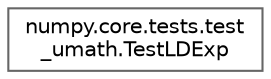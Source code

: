 digraph "Graphical Class Hierarchy"
{
 // LATEX_PDF_SIZE
  bgcolor="transparent";
  edge [fontname=Helvetica,fontsize=10,labelfontname=Helvetica,labelfontsize=10];
  node [fontname=Helvetica,fontsize=10,shape=box,height=0.2,width=0.4];
  rankdir="LR";
  Node0 [id="Node000000",label="numpy.core.tests.test\l_umath.TestLDExp",height=0.2,width=0.4,color="grey40", fillcolor="white", style="filled",URL="$d5/d07/classnumpy_1_1core_1_1tests_1_1test__umath_1_1TestLDExp.html",tooltip=" "];
}
